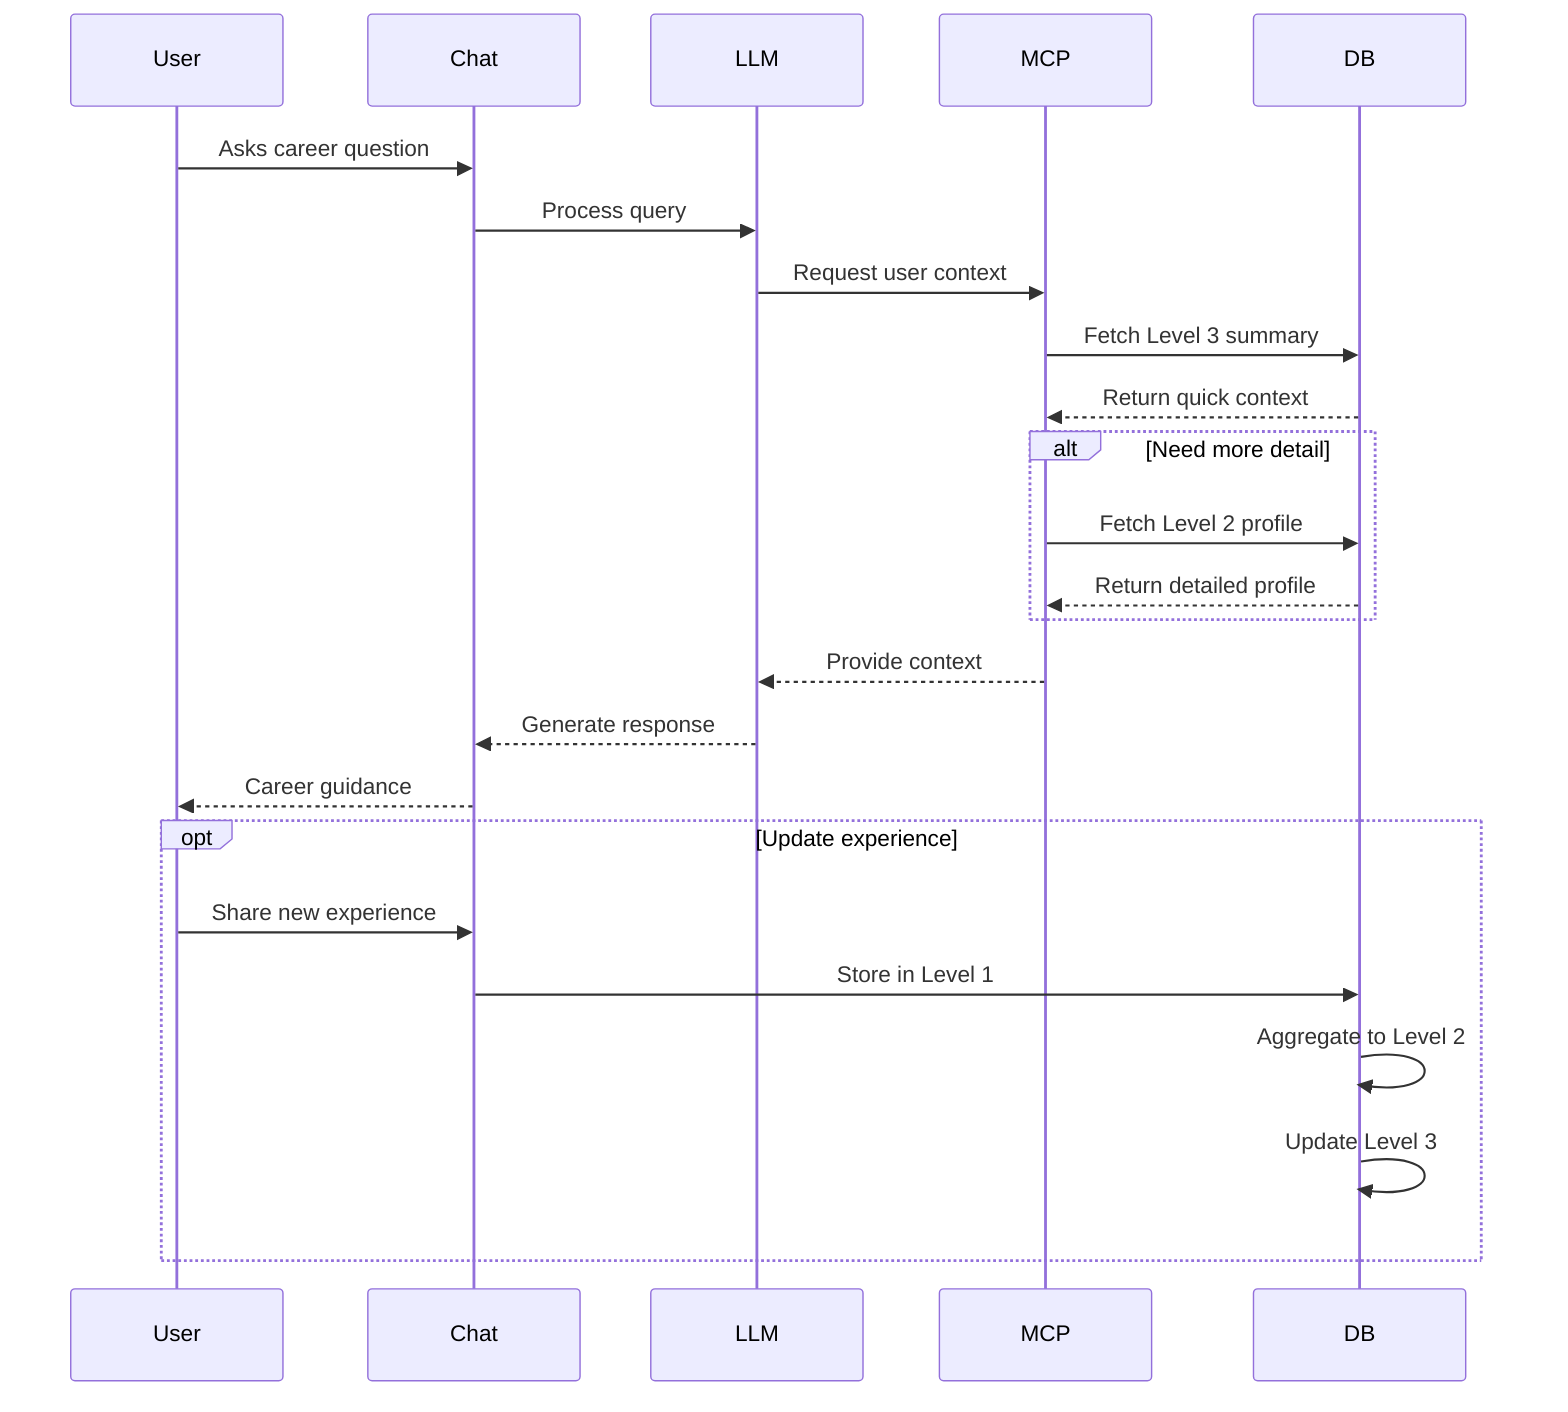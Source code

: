 sequenceDiagram
    participant User
    participant Chat
    participant LLM
    participant MCP
    participant DB
    
    User->>Chat: Asks career question
    Chat->>LLM: Process query
    LLM->>MCP: Request user context
    MCP->>DB: Fetch Level 3 summary
    DB-->>MCP: Return quick context
    
    alt Need more detail
        MCP->>DB: Fetch Level 2 profile
        DB-->>MCP: Return detailed profile
    end
    
    MCP-->>LLM: Provide context
    LLM-->>Chat: Generate response
    Chat-->>User: Career guidance
    
    opt Update experience
        User->>Chat: Share new experience
        Chat->>DB: Store in Level 1
        DB->>DB: Aggregate to Level 2
        DB->>DB: Update Level 3
    end
